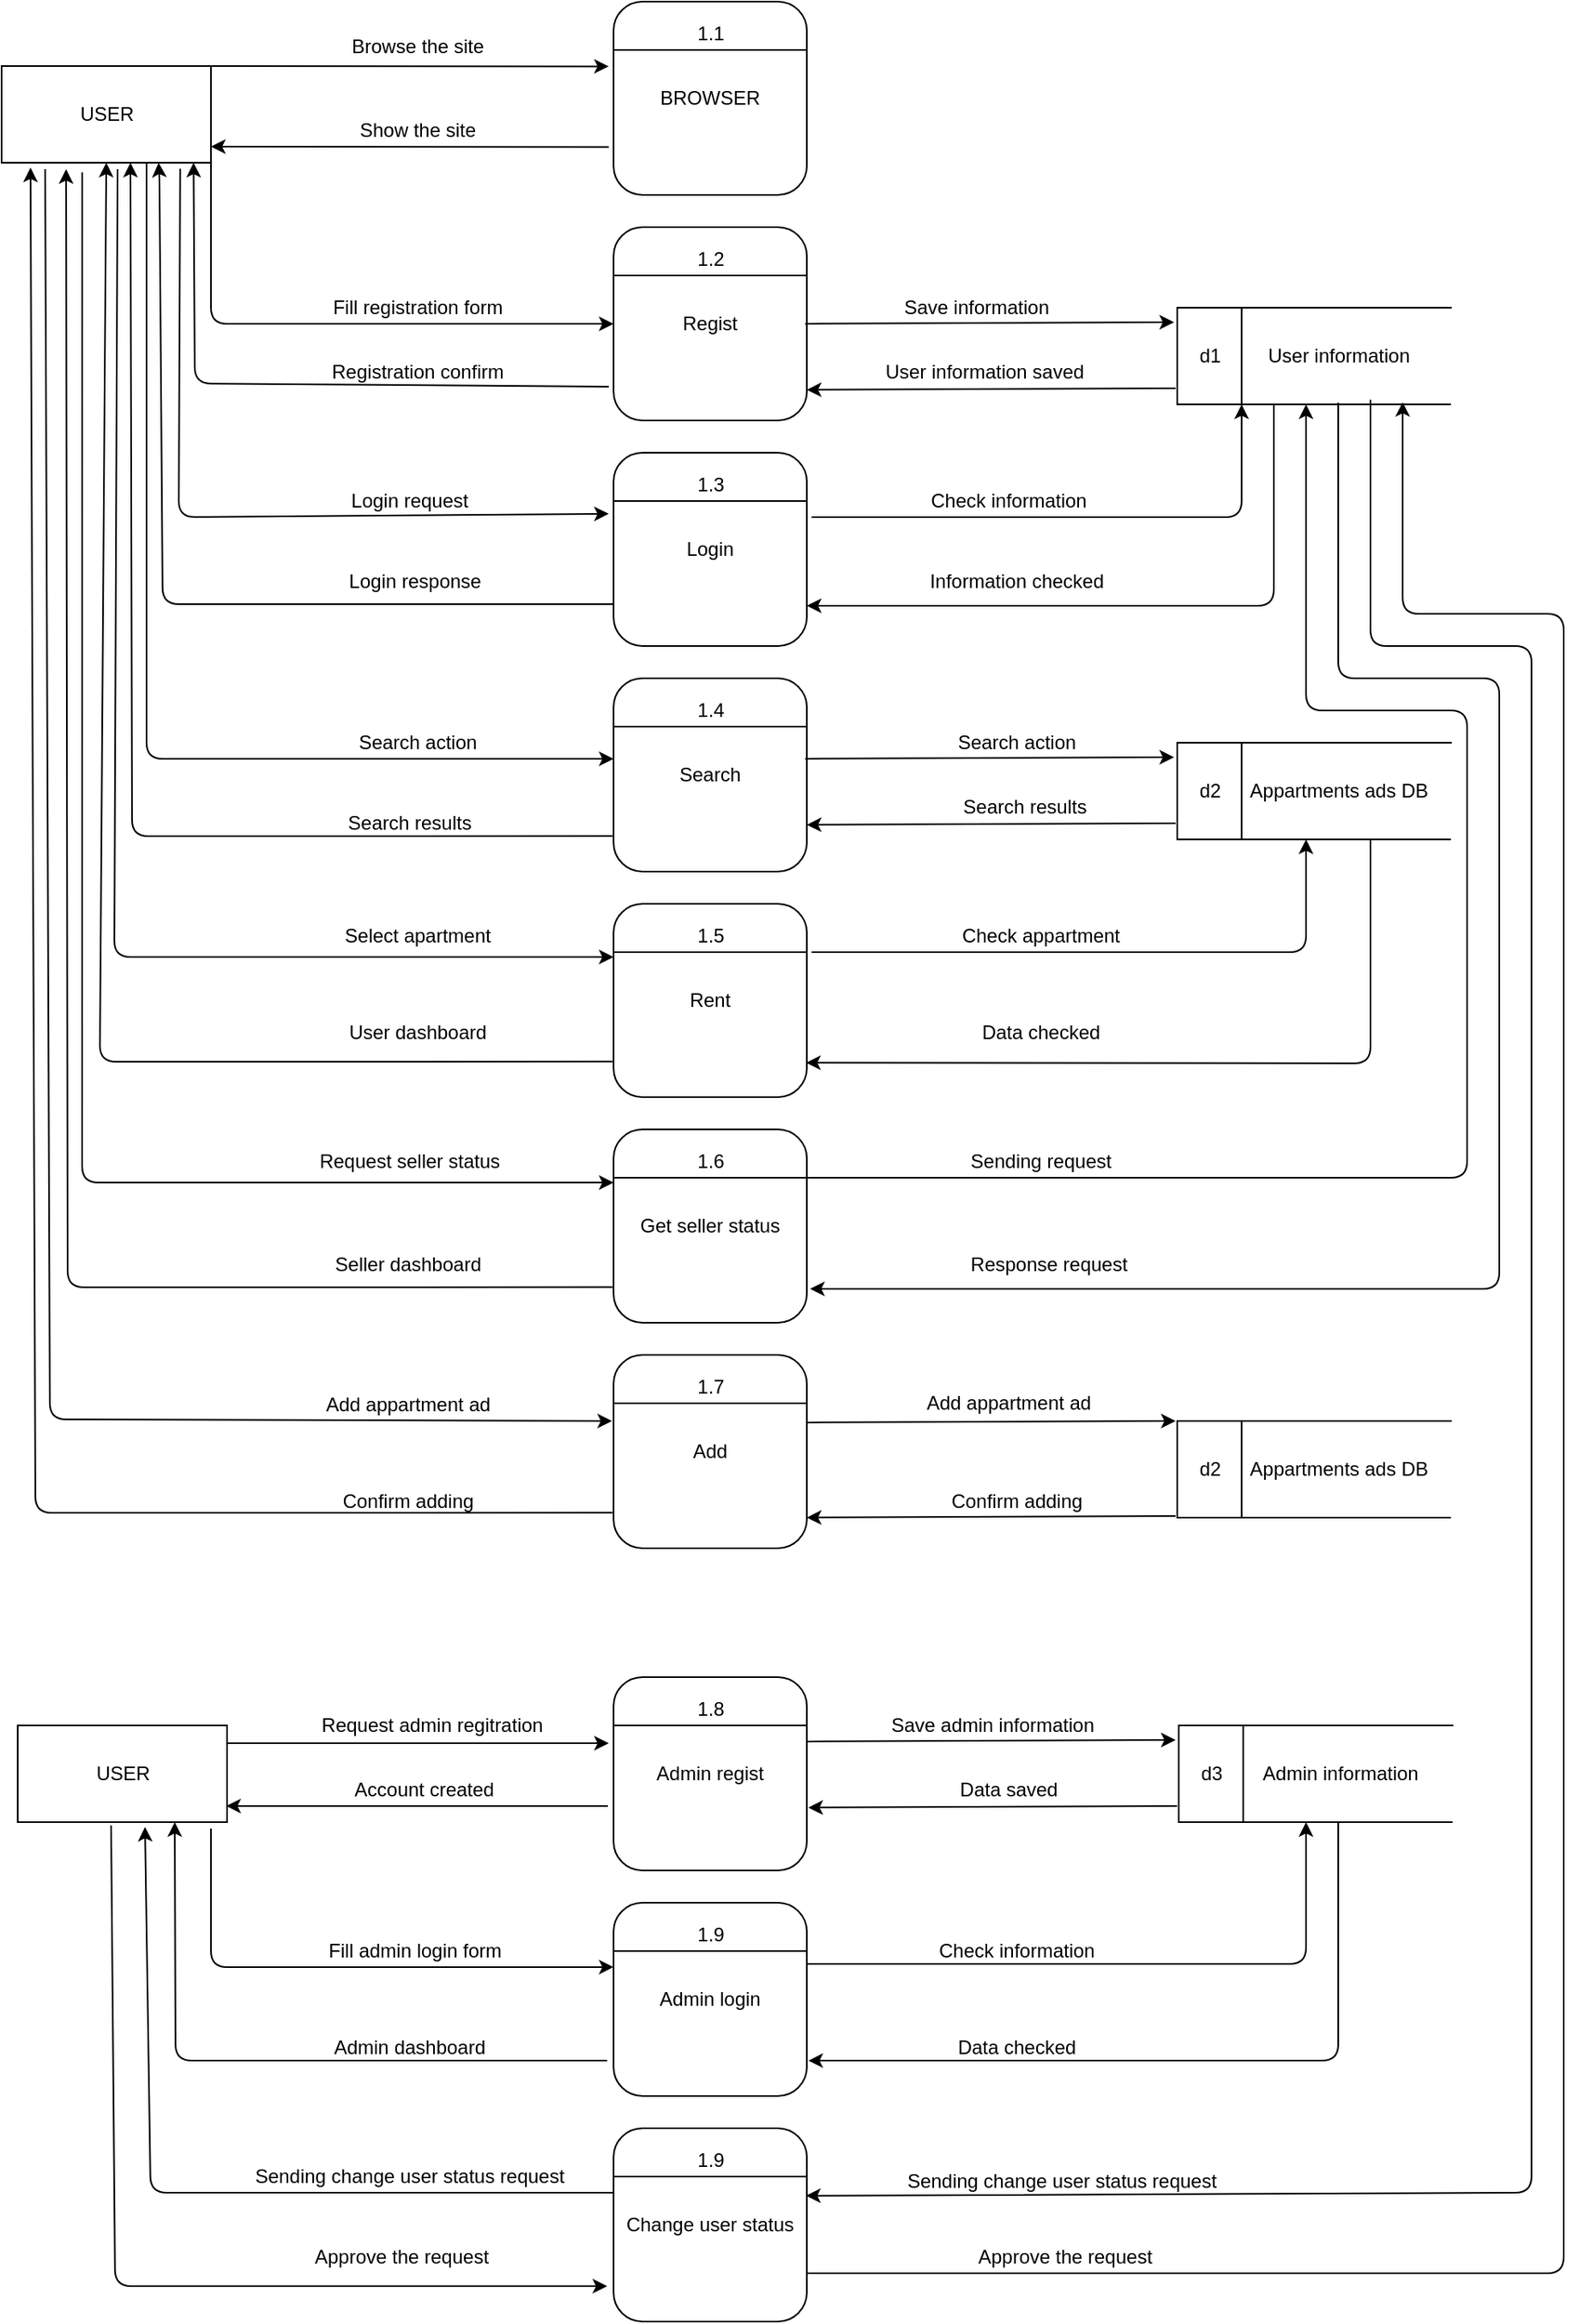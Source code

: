 <mxfile version="12.7.9" type="device"><diagram id="S-aYtdtnvMxTTijU-eIM" name="Page-1"><mxGraphModel dx="3916" dy="2808" grid="0" gridSize="10" guides="1" tooltips="1" connect="1" arrows="1" fold="1" page="0" pageScale="1" pageWidth="200000" pageHeight="200000" math="0" shadow="0"><root><mxCell id="0"/><mxCell id="1" parent="0"/><mxCell id="3EhLwkrt8FF1gbQDswBc-3" value="BROWSER" style="rounded=1;whiteSpace=wrap;html=1;" vertex="1" parent="1"><mxGeometry x="1014" y="-216" width="120" height="120" as="geometry"/></mxCell><mxCell id="3EhLwkrt8FF1gbQDswBc-4" value="" style="endArrow=none;html=1;exitX=0;exitY=0.25;exitDx=0;exitDy=0;entryX=1;entryY=0.25;entryDx=0;entryDy=0;" edge="1" parent="1" source="3EhLwkrt8FF1gbQDswBc-3" target="3EhLwkrt8FF1gbQDswBc-3"><mxGeometry width="50" height="50" relative="1" as="geometry"><mxPoint x="1114" y="94" as="sourcePoint"/><mxPoint x="1164" y="44" as="targetPoint"/></mxGeometry></mxCell><mxCell id="3EhLwkrt8FF1gbQDswBc-5" value="" style="rounded=0;whiteSpace=wrap;html=1;" vertex="1" parent="1"><mxGeometry x="634" y="-176" width="130" height="60" as="geometry"/></mxCell><mxCell id="3EhLwkrt8FF1gbQDswBc-6" value="USER" style="text;html=1;resizable=0;autosize=1;align=center;verticalAlign=middle;points=[];fillColor=none;strokeColor=none;rounded=0;" vertex="1" parent="1"><mxGeometry x="674" y="-156" width="50" height="20" as="geometry"/></mxCell><mxCell id="3EhLwkrt8FF1gbQDswBc-7" value="1.1" style="text;html=1;resizable=0;autosize=1;align=center;verticalAlign=middle;points=[];fillColor=none;strokeColor=none;rounded=0;" vertex="1" parent="1"><mxGeometry x="1059" y="-206" width="30" height="20" as="geometry"/></mxCell><mxCell id="3EhLwkrt8FF1gbQDswBc-8" value="" style="endArrow=classic;html=1;exitX=1;exitY=0;exitDx=0;exitDy=0;entryX=-0.025;entryY=0.335;entryDx=0;entryDy=0;entryPerimeter=0;" edge="1" parent="1" source="3EhLwkrt8FF1gbQDswBc-5" target="3EhLwkrt8FF1gbQDswBc-3"><mxGeometry width="50" height="50" relative="1" as="geometry"><mxPoint x="834" y="4" as="sourcePoint"/><mxPoint x="884" y="-46" as="targetPoint"/></mxGeometry></mxCell><mxCell id="3EhLwkrt8FF1gbQDswBc-9" value="" style="endArrow=classic;html=1;exitX=1;exitY=0;exitDx=0;exitDy=0;entryX=-0.025;entryY=0.335;entryDx=0;entryDy=0;entryPerimeter=0;" edge="1" parent="1"><mxGeometry width="50" height="50" relative="1" as="geometry"><mxPoint x="1011" y="-125.8" as="sourcePoint"/><mxPoint x="764" y="-126" as="targetPoint"/></mxGeometry></mxCell><mxCell id="3EhLwkrt8FF1gbQDswBc-10" value="Browse the site" style="text;html=1;align=center;verticalAlign=middle;resizable=0;points=[];autosize=1;" vertex="1" parent="1"><mxGeometry x="842" y="-198" width="100" height="20" as="geometry"/></mxCell><mxCell id="3EhLwkrt8FF1gbQDswBc-11" value="Show the site" style="text;html=1;align=center;verticalAlign=middle;resizable=0;points=[];autosize=1;" vertex="1" parent="1"><mxGeometry x="847" y="-146" width="90" height="20" as="geometry"/></mxCell><mxCell id="3EhLwkrt8FF1gbQDswBc-12" value="Regist" style="rounded=1;whiteSpace=wrap;html=1;" vertex="1" parent="1"><mxGeometry x="1014" y="-76" width="120" height="120" as="geometry"/></mxCell><mxCell id="3EhLwkrt8FF1gbQDswBc-13" value="" style="endArrow=none;html=1;exitX=0;exitY=0.25;exitDx=0;exitDy=0;entryX=1;entryY=0.25;entryDx=0;entryDy=0;" edge="1" source="3EhLwkrt8FF1gbQDswBc-12" target="3EhLwkrt8FF1gbQDswBc-12" parent="1"><mxGeometry width="50" height="50" relative="1" as="geometry"><mxPoint x="1114" y="234" as="sourcePoint"/><mxPoint x="1164" y="184" as="targetPoint"/></mxGeometry></mxCell><mxCell id="3EhLwkrt8FF1gbQDswBc-14" value="1.2" style="text;html=1;resizable=0;autosize=1;align=center;verticalAlign=middle;points=[];fillColor=none;strokeColor=none;rounded=0;" vertex="1" parent="1"><mxGeometry x="1059" y="-66" width="30" height="20" as="geometry"/></mxCell><mxCell id="3EhLwkrt8FF1gbQDswBc-16" value="" style="endArrow=classic;html=1;entryX=0;entryY=0.5;entryDx=0;entryDy=0;exitX=1;exitY=1;exitDx=0;exitDy=0;" edge="1" parent="1" source="3EhLwkrt8FF1gbQDswBc-5" target="3EhLwkrt8FF1gbQDswBc-12"><mxGeometry width="50" height="50" relative="1" as="geometry"><mxPoint x="754" y="-16" as="sourcePoint"/><mxPoint x="884" y="-46" as="targetPoint"/><Array as="points"><mxPoint x="764" y="-16"/></Array></mxGeometry></mxCell><mxCell id="3EhLwkrt8FF1gbQDswBc-17" value="" style="endArrow=classic;html=1;entryX=0.917;entryY=1;entryDx=0;entryDy=0;exitX=-0.025;exitY=0.825;exitDx=0;exitDy=0;entryPerimeter=0;exitPerimeter=0;" edge="1" parent="1" source="3EhLwkrt8FF1gbQDswBc-12" target="3EhLwkrt8FF1gbQDswBc-5"><mxGeometry width="50" height="50" relative="1" as="geometry"><mxPoint x="1004" y="21" as="sourcePoint"/><mxPoint x="754" y="-79" as="targetPoint"/><Array as="points"><mxPoint x="754" y="21"/></Array></mxGeometry></mxCell><mxCell id="3EhLwkrt8FF1gbQDswBc-18" value="Login" style="rounded=1;whiteSpace=wrap;html=1;" vertex="1" parent="1"><mxGeometry x="1014" y="64" width="120" height="120" as="geometry"/></mxCell><mxCell id="3EhLwkrt8FF1gbQDswBc-19" value="" style="endArrow=none;html=1;exitX=0;exitY=0.25;exitDx=0;exitDy=0;entryX=1;entryY=0.25;entryDx=0;entryDy=0;" edge="1" source="3EhLwkrt8FF1gbQDswBc-18" target="3EhLwkrt8FF1gbQDswBc-18" parent="1"><mxGeometry width="50" height="50" relative="1" as="geometry"><mxPoint x="1114" y="374" as="sourcePoint"/><mxPoint x="1164" y="324" as="targetPoint"/></mxGeometry></mxCell><mxCell id="3EhLwkrt8FF1gbQDswBc-20" value="1.3" style="text;html=1;resizable=0;autosize=1;align=center;verticalAlign=middle;points=[];fillColor=none;strokeColor=none;rounded=0;" vertex="1" parent="1"><mxGeometry x="1059" y="74" width="30" height="20" as="geometry"/></mxCell><mxCell id="3EhLwkrt8FF1gbQDswBc-21" value="Search" style="rounded=1;whiteSpace=wrap;html=1;" vertex="1" parent="1"><mxGeometry x="1014" y="204" width="120" height="120" as="geometry"/></mxCell><mxCell id="3EhLwkrt8FF1gbQDswBc-22" value="" style="endArrow=none;html=1;exitX=0;exitY=0.25;exitDx=0;exitDy=0;entryX=1;entryY=0.25;entryDx=0;entryDy=0;" edge="1" source="3EhLwkrt8FF1gbQDswBc-21" target="3EhLwkrt8FF1gbQDswBc-21" parent="1"><mxGeometry width="50" height="50" relative="1" as="geometry"><mxPoint x="1114" y="514" as="sourcePoint"/><mxPoint x="1164" y="464" as="targetPoint"/></mxGeometry></mxCell><mxCell id="3EhLwkrt8FF1gbQDswBc-23" value="1.4" style="text;html=1;resizable=0;autosize=1;align=center;verticalAlign=middle;points=[];fillColor=none;strokeColor=none;rounded=0;" vertex="1" parent="1"><mxGeometry x="1059" y="214" width="30" height="20" as="geometry"/></mxCell><mxCell id="3EhLwkrt8FF1gbQDswBc-47" value="" style="endArrow=classic;html=1;entryX=-0.025;entryY=0.316;entryDx=0;entryDy=0;exitX=0.853;exitY=1.063;exitDx=0;exitDy=0;entryPerimeter=0;exitPerimeter=0;" edge="1" parent="1" source="3EhLwkrt8FF1gbQDswBc-5" target="3EhLwkrt8FF1gbQDswBc-18"><mxGeometry width="50" height="50" relative="1" as="geometry"><mxPoint x="744" y="4" as="sourcePoint"/><mxPoint x="994" y="104" as="targetPoint"/><Array as="points"><mxPoint x="744" y="104"/></Array></mxGeometry></mxCell><mxCell id="3EhLwkrt8FF1gbQDswBc-48" value="" style="endArrow=classic;html=1;exitX=0;exitY=0.783;exitDx=0;exitDy=0;entryX=0.75;entryY=1;entryDx=0;entryDy=0;exitPerimeter=0;" edge="1" parent="1" source="3EhLwkrt8FF1gbQDswBc-18" target="3EhLwkrt8FF1gbQDswBc-5"><mxGeometry width="50" height="50" relative="1" as="geometry"><mxPoint x="1004" y="158" as="sourcePoint"/><mxPoint x="731.36" y="-56" as="targetPoint"/><Array as="points"><mxPoint x="734" y="158"/><mxPoint x="732" y="-106"/></Array></mxGeometry></mxCell><mxCell id="3EhLwkrt8FF1gbQDswBc-49" value="" style="endArrow=classic;html=1;entryX=0;entryY=0.417;entryDx=0;entryDy=0;entryPerimeter=0;" edge="1" parent="1" target="3EhLwkrt8FF1gbQDswBc-21"><mxGeometry width="50" height="50" relative="1" as="geometry"><mxPoint x="724" y="-116" as="sourcePoint"/><mxPoint x="1004" y="254" as="targetPoint"/><Array as="points"><mxPoint x="724" y="254"/></Array></mxGeometry></mxCell><mxCell id="3EhLwkrt8FF1gbQDswBc-50" value="" style="endArrow=classic;html=1;exitX=-0.005;exitY=0.816;exitDx=0;exitDy=0;exitPerimeter=0;entryX=-0.005;entryY=0.816;entryDx=0;entryDy=0;entryPerimeter=0;" edge="1" parent="1" source="3EhLwkrt8FF1gbQDswBc-21"><mxGeometry width="50" height="50" relative="1" as="geometry"><mxPoint x="1005.16" y="236.56" as="sourcePoint"/><mxPoint x="714" y="-116" as="targetPoint"/><Array as="points"><mxPoint x="715" y="302"/></Array></mxGeometry></mxCell><mxCell id="3EhLwkrt8FF1gbQDswBc-59" value="Rent" style="rounded=1;whiteSpace=wrap;html=1;" vertex="1" parent="1"><mxGeometry x="1014" y="344" width="120" height="120" as="geometry"/></mxCell><mxCell id="3EhLwkrt8FF1gbQDswBc-60" value="" style="endArrow=none;html=1;exitX=0;exitY=0.25;exitDx=0;exitDy=0;entryX=1;entryY=0.25;entryDx=0;entryDy=0;" edge="1" source="3EhLwkrt8FF1gbQDswBc-59" target="3EhLwkrt8FF1gbQDswBc-59" parent="1"><mxGeometry width="50" height="50" relative="1" as="geometry"><mxPoint x="1094" y="654" as="sourcePoint"/><mxPoint x="1144" y="604" as="targetPoint"/></mxGeometry></mxCell><mxCell id="3EhLwkrt8FF1gbQDswBc-61" value="1.5" style="text;html=1;resizable=0;autosize=1;align=center;verticalAlign=middle;points=[];fillColor=none;strokeColor=none;rounded=0;" vertex="1" parent="1"><mxGeometry x="1059" y="354" width="30" height="20" as="geometry"/></mxCell><mxCell id="3EhLwkrt8FF1gbQDswBc-62" value="" style="endArrow=classic;html=1;exitX=-0.005;exitY=0.816;exitDx=0;exitDy=0;exitPerimeter=0;entryX=0.5;entryY=1;entryDx=0;entryDy=0;" edge="1" source="3EhLwkrt8FF1gbQDswBc-59" parent="1" target="3EhLwkrt8FF1gbQDswBc-5"><mxGeometry width="50" height="50" relative="1" as="geometry"><mxPoint x="985.16" y="376.56" as="sourcePoint"/><mxPoint x="694" y="24" as="targetPoint"/><Array as="points"><mxPoint x="695" y="442"/></Array></mxGeometry></mxCell><mxCell id="3EhLwkrt8FF1gbQDswBc-63" value="" style="endArrow=classic;html=1;exitX=0.554;exitY=1.067;exitDx=0;exitDy=0;exitPerimeter=0;" edge="1" parent="1" source="3EhLwkrt8FF1gbQDswBc-5"><mxGeometry width="50" height="50" relative="1" as="geometry"><mxPoint x="704" y="24" as="sourcePoint"/><mxPoint x="1014" y="377" as="targetPoint"/><Array as="points"><mxPoint x="704" y="377"/></Array></mxGeometry></mxCell><mxCell id="3EhLwkrt8FF1gbQDswBc-64" value="Get seller status" style="rounded=1;whiteSpace=wrap;html=1;" vertex="1" parent="1"><mxGeometry x="1014" y="484" width="120" height="120" as="geometry"/></mxCell><mxCell id="3EhLwkrt8FF1gbQDswBc-65" value="" style="endArrow=none;html=1;exitX=0;exitY=0.25;exitDx=0;exitDy=0;entryX=1;entryY=0.25;entryDx=0;entryDy=0;" edge="1" source="3EhLwkrt8FF1gbQDswBc-64" target="3EhLwkrt8FF1gbQDswBc-64" parent="1"><mxGeometry width="50" height="50" relative="1" as="geometry"><mxPoint x="1074" y="794" as="sourcePoint"/><mxPoint x="1124" y="744" as="targetPoint"/></mxGeometry></mxCell><mxCell id="3EhLwkrt8FF1gbQDswBc-66" value="1.6" style="text;html=1;resizable=0;autosize=1;align=center;verticalAlign=middle;points=[];fillColor=none;strokeColor=none;rounded=0;" vertex="1" parent="1"><mxGeometry x="1059" y="494" width="30" height="20" as="geometry"/></mxCell><mxCell id="3EhLwkrt8FF1gbQDswBc-67" value="" style="endArrow=classic;html=1;exitX=-0.005;exitY=0.816;exitDx=0;exitDy=0;exitPerimeter=0;entryX=0.308;entryY=1.067;entryDx=0;entryDy=0;entryPerimeter=0;" edge="1" source="3EhLwkrt8FF1gbQDswBc-64" parent="1" target="3EhLwkrt8FF1gbQDswBc-5"><mxGeometry width="50" height="50" relative="1" as="geometry"><mxPoint x="965.16" y="516.56" as="sourcePoint"/><mxPoint x="674" y="164" as="targetPoint"/><Array as="points"><mxPoint x="675" y="582"/></Array></mxGeometry></mxCell><mxCell id="3EhLwkrt8FF1gbQDswBc-68" value="" style="endArrow=classic;html=1;exitX=0.385;exitY=1.1;exitDx=0;exitDy=0;exitPerimeter=0;" edge="1" parent="1" source="3EhLwkrt8FF1gbQDswBc-5"><mxGeometry width="50" height="50" relative="1" as="geometry"><mxPoint x="684" y="164" as="sourcePoint"/><mxPoint x="1014" y="517" as="targetPoint"/><Array as="points"><mxPoint x="684" y="517"/></Array></mxGeometry></mxCell><mxCell id="3EhLwkrt8FF1gbQDswBc-69" value="Add" style="rounded=1;whiteSpace=wrap;html=1;" vertex="1" parent="1"><mxGeometry x="1014" y="624" width="120" height="120" as="geometry"/></mxCell><mxCell id="3EhLwkrt8FF1gbQDswBc-70" value="" style="endArrow=none;html=1;exitX=0;exitY=0.25;exitDx=0;exitDy=0;entryX=1;entryY=0.25;entryDx=0;entryDy=0;" edge="1" source="3EhLwkrt8FF1gbQDswBc-69" target="3EhLwkrt8FF1gbQDswBc-69" parent="1"><mxGeometry width="50" height="50" relative="1" as="geometry"><mxPoint x="1054" y="934" as="sourcePoint"/><mxPoint x="1104" y="884" as="targetPoint"/></mxGeometry></mxCell><mxCell id="3EhLwkrt8FF1gbQDswBc-71" value="1.7" style="text;html=1;resizable=0;autosize=1;align=center;verticalAlign=middle;points=[];fillColor=none;strokeColor=none;rounded=0;" vertex="1" parent="1"><mxGeometry x="1059" y="634" width="30" height="20" as="geometry"/></mxCell><mxCell id="3EhLwkrt8FF1gbQDswBc-72" value="" style="endArrow=classic;html=1;exitX=-0.005;exitY=0.816;exitDx=0;exitDy=0;exitPerimeter=0;entryX=0.138;entryY=1.05;entryDx=0;entryDy=0;entryPerimeter=0;" edge="1" source="3EhLwkrt8FF1gbQDswBc-69" parent="1" target="3EhLwkrt8FF1gbQDswBc-5"><mxGeometry width="50" height="50" relative="1" as="geometry"><mxPoint x="945.16" y="656.56" as="sourcePoint"/><mxPoint x="654" y="304" as="targetPoint"/><Array as="points"><mxPoint x="655" y="722"/></Array></mxGeometry></mxCell><mxCell id="3EhLwkrt8FF1gbQDswBc-73" value="" style="endArrow=classic;html=1;exitX=0.208;exitY=1.067;exitDx=0;exitDy=0;exitPerimeter=0;entryX=-0.008;entryY=0.342;entryDx=0;entryDy=0;entryPerimeter=0;" edge="1" parent="1" source="3EhLwkrt8FF1gbQDswBc-5" target="3EhLwkrt8FF1gbQDswBc-69"><mxGeometry width="50" height="50" relative="1" as="geometry"><mxPoint x="664" y="304" as="sourcePoint"/><mxPoint x="1014" y="657" as="targetPoint"/><Array as="points"><mxPoint x="664" y="664"/></Array></mxGeometry></mxCell><mxCell id="3EhLwkrt8FF1gbQDswBc-74" value="Admin regist" style="rounded=1;whiteSpace=wrap;html=1;" vertex="1" parent="1"><mxGeometry x="1014" y="824" width="120" height="120" as="geometry"/></mxCell><mxCell id="3EhLwkrt8FF1gbQDswBc-75" value="" style="endArrow=none;html=1;exitX=0;exitY=0.25;exitDx=0;exitDy=0;entryX=1;entryY=0.25;entryDx=0;entryDy=0;" edge="1" source="3EhLwkrt8FF1gbQDswBc-74" target="3EhLwkrt8FF1gbQDswBc-74" parent="1"><mxGeometry width="50" height="50" relative="1" as="geometry"><mxPoint x="1039" y="1134" as="sourcePoint"/><mxPoint x="1089" y="1084" as="targetPoint"/></mxGeometry></mxCell><mxCell id="3EhLwkrt8FF1gbQDswBc-76" value="1.8" style="text;html=1;resizable=0;autosize=1;align=center;verticalAlign=middle;points=[];fillColor=none;strokeColor=none;rounded=0;" vertex="1" parent="1"><mxGeometry x="1059" y="834" width="30" height="20" as="geometry"/></mxCell><mxCell id="3EhLwkrt8FF1gbQDswBc-79" value="Admin login" style="rounded=1;whiteSpace=wrap;html=1;" vertex="1" parent="1"><mxGeometry x="1014" y="964" width="120" height="120" as="geometry"/></mxCell><mxCell id="3EhLwkrt8FF1gbQDswBc-80" value="" style="endArrow=none;html=1;exitX=0;exitY=0.25;exitDx=0;exitDy=0;entryX=1;entryY=0.25;entryDx=0;entryDy=0;" edge="1" source="3EhLwkrt8FF1gbQDswBc-79" target="3EhLwkrt8FF1gbQDswBc-79" parent="1"><mxGeometry width="50" height="50" relative="1" as="geometry"><mxPoint x="1114" y="1274" as="sourcePoint"/><mxPoint x="1164" y="1224" as="targetPoint"/></mxGeometry></mxCell><mxCell id="3EhLwkrt8FF1gbQDswBc-81" value="1.9" style="text;html=1;resizable=0;autosize=1;align=center;verticalAlign=middle;points=[];fillColor=none;strokeColor=none;rounded=0;" vertex="1" parent="1"><mxGeometry x="1059" y="974" width="30" height="20" as="geometry"/></mxCell><mxCell id="3EhLwkrt8FF1gbQDswBc-84" value="" style="rounded=0;whiteSpace=wrap;html=1;" vertex="1" parent="1"><mxGeometry x="644" y="854" width="130" height="60" as="geometry"/></mxCell><mxCell id="3EhLwkrt8FF1gbQDswBc-85" value="USER" style="text;html=1;resizable=0;autosize=1;align=center;verticalAlign=middle;points=[];fillColor=none;strokeColor=none;rounded=0;" vertex="1" parent="1"><mxGeometry x="684" y="874" width="50" height="20" as="geometry"/></mxCell><mxCell id="3EhLwkrt8FF1gbQDswBc-86" value="" style="endArrow=classic;html=1;entryX=-0.025;entryY=0.342;entryDx=0;entryDy=0;entryPerimeter=0;" edge="1" parent="1" target="3EhLwkrt8FF1gbQDswBc-74"><mxGeometry width="50" height="50" relative="1" as="geometry"><mxPoint x="774" y="865" as="sourcePoint"/><mxPoint x="884" y="844" as="targetPoint"/></mxGeometry></mxCell><mxCell id="3EhLwkrt8FF1gbQDswBc-87" value="" style="endArrow=classic;html=1;entryX=-0.025;entryY=0.342;entryDx=0;entryDy=0;entryPerimeter=0;" edge="1" parent="1"><mxGeometry width="50" height="50" relative="1" as="geometry"><mxPoint x="1010.5" y="904.04" as="sourcePoint"/><mxPoint x="773.5" y="904" as="targetPoint"/></mxGeometry></mxCell><mxCell id="3EhLwkrt8FF1gbQDswBc-88" value="" style="endArrow=classic;html=1;exitX=0.923;exitY=1.067;exitDx=0;exitDy=0;exitPerimeter=0;entryX=0;entryY=0.333;entryDx=0;entryDy=0;entryPerimeter=0;" edge="1" parent="1" source="3EhLwkrt8FF1gbQDswBc-84" target="3EhLwkrt8FF1gbQDswBc-79"><mxGeometry width="50" height="50" relative="1" as="geometry"><mxPoint x="834" y="894" as="sourcePoint"/><mxPoint x="884" y="844" as="targetPoint"/><Array as="points"><mxPoint x="764" y="1004"/></Array></mxGeometry></mxCell><mxCell id="3EhLwkrt8FF1gbQDswBc-89" value="" style="endArrow=classic;html=1;exitX=-0.033;exitY=0.817;exitDx=0;exitDy=0;exitPerimeter=0;entryX=0.75;entryY=1;entryDx=0;entryDy=0;" edge="1" parent="1" source="3EhLwkrt8FF1gbQDswBc-79" target="3EhLwkrt8FF1gbQDswBc-84"><mxGeometry width="50" height="50" relative="1" as="geometry"><mxPoint x="834" y="894" as="sourcePoint"/><mxPoint x="884" y="844" as="targetPoint"/><Array as="points"><mxPoint x="742" y="1062"/></Array></mxGeometry></mxCell><mxCell id="3EhLwkrt8FF1gbQDswBc-90" value="Change user status" style="rounded=1;whiteSpace=wrap;html=1;" vertex="1" parent="1"><mxGeometry x="1014" y="1104" width="120" height="120" as="geometry"/></mxCell><mxCell id="3EhLwkrt8FF1gbQDswBc-91" value="" style="endArrow=none;html=1;exitX=0;exitY=0.25;exitDx=0;exitDy=0;entryX=1;entryY=0.25;entryDx=0;entryDy=0;" edge="1" source="3EhLwkrt8FF1gbQDswBc-90" target="3EhLwkrt8FF1gbQDswBc-90" parent="1"><mxGeometry width="50" height="50" relative="1" as="geometry"><mxPoint x="1114" y="1414" as="sourcePoint"/><mxPoint x="1164" y="1364" as="targetPoint"/></mxGeometry></mxCell><mxCell id="3EhLwkrt8FF1gbQDswBc-92" value="1.9" style="text;html=1;resizable=0;autosize=1;align=center;verticalAlign=middle;points=[];fillColor=none;strokeColor=none;rounded=0;" vertex="1" parent="1"><mxGeometry x="1059" y="1114" width="30" height="20" as="geometry"/></mxCell><mxCell id="3EhLwkrt8FF1gbQDswBc-93" value="" style="endArrow=classic;html=1;exitX=0;exitY=0.333;exitDx=0;exitDy=0;exitPerimeter=0;entryX=0.608;entryY=1.05;entryDx=0;entryDy=0;entryPerimeter=0;" edge="1" target="3EhLwkrt8FF1gbQDswBc-84" parent="1" source="3EhLwkrt8FF1gbQDswBc-90"><mxGeometry width="50" height="50" relative="1" as="geometry"><mxPoint x="846.5" y="984" as="sourcePoint"/><mxPoint x="726.49" y="1058.02" as="targetPoint"/><Array as="points"><mxPoint x="726.5" y="1144"/></Array></mxGeometry></mxCell><mxCell id="3EhLwkrt8FF1gbQDswBc-94" value="" style="endArrow=classic;html=1;exitX=0.446;exitY=1.033;exitDx=0;exitDy=0;exitPerimeter=0;entryX=-0.033;entryY=0.817;entryDx=0;entryDy=0;entryPerimeter=0;" edge="1" source="3EhLwkrt8FF1gbQDswBc-84" parent="1" target="3EhLwkrt8FF1gbQDswBc-90"><mxGeometry width="50" height="50" relative="1" as="geometry"><mxPoint x="704" y="1054" as="sourcePoint"/><mxPoint x="796.5" y="1034" as="targetPoint"/><Array as="points"><mxPoint x="704.5" y="1202"/></Array></mxGeometry></mxCell><mxCell id="3EhLwkrt8FF1gbQDswBc-95" value="" style="shape=partialRectangle;whiteSpace=wrap;html=1;bottom=0;right=0;fillColor=none;" vertex="1" parent="1"><mxGeometry x="1364" y="-26" width="170" height="60" as="geometry"/></mxCell><mxCell id="3EhLwkrt8FF1gbQDswBc-96" value="" style="endArrow=none;html=1;exitX=0;exitY=1;exitDx=0;exitDy=0;entryX=1;entryY=1;entryDx=0;entryDy=0;" edge="1" parent="1" source="3EhLwkrt8FF1gbQDswBc-95" target="3EhLwkrt8FF1gbQDswBc-95"><mxGeometry width="50" height="50" relative="1" as="geometry"><mxPoint x="1124" y="133.5" as="sourcePoint"/><mxPoint x="1174" y="83.5" as="targetPoint"/></mxGeometry></mxCell><mxCell id="3EhLwkrt8FF1gbQDswBc-97" value="" style="endArrow=none;html=1;" edge="1" parent="1"><mxGeometry width="50" height="50" relative="1" as="geometry"><mxPoint x="1404" y="34" as="sourcePoint"/><mxPoint x="1404" y="-26" as="targetPoint"/></mxGeometry></mxCell><mxCell id="3EhLwkrt8FF1gbQDswBc-98" value="d1" style="text;html=1;resizable=0;autosize=1;align=center;verticalAlign=middle;points=[];fillColor=none;strokeColor=none;rounded=0;" vertex="1" parent="1"><mxGeometry x="1369" y="-6" width="30" height="20" as="geometry"/></mxCell><mxCell id="3EhLwkrt8FF1gbQDswBc-99" value="User information" style="text;html=1;resizable=0;autosize=1;align=center;verticalAlign=middle;points=[];fillColor=none;strokeColor=none;rounded=0;" vertex="1" parent="1"><mxGeometry x="1414" y="-6" width="100" height="20" as="geometry"/></mxCell><mxCell id="3EhLwkrt8FF1gbQDswBc-100" value="" style="endArrow=classic;html=1;exitX=0.992;exitY=0.408;exitDx=0;exitDy=0;exitPerimeter=0;entryX=-0.013;entryY=0.3;entryDx=0;entryDy=0;entryPerimeter=0;" edge="1" parent="1"><mxGeometry width="50" height="50" relative="1" as="geometry"><mxPoint x="1133.04" y="-16.04" as="sourcePoint"/><mxPoint x="1362.05" y="-17" as="targetPoint"/></mxGeometry></mxCell><mxCell id="3EhLwkrt8FF1gbQDswBc-101" value="" style="endArrow=classic;html=1;exitX=0.992;exitY=0.408;exitDx=0;exitDy=0;exitPerimeter=0;entryX=-0.013;entryY=0.3;entryDx=0;entryDy=0;entryPerimeter=0;" edge="1" parent="1"><mxGeometry width="50" height="50" relative="1" as="geometry"><mxPoint x="1363.01" y="24.0" as="sourcePoint"/><mxPoint x="1134" y="24.96" as="targetPoint"/></mxGeometry></mxCell><mxCell id="3EhLwkrt8FF1gbQDswBc-102" value="" style="endArrow=classic;html=1;" edge="1" parent="1"><mxGeometry width="50" height="50" relative="1" as="geometry"><mxPoint x="1137" y="104" as="sourcePoint"/><mxPoint x="1404" y="34" as="targetPoint"/><Array as="points"><mxPoint x="1404" y="104"/></Array></mxGeometry></mxCell><mxCell id="3EhLwkrt8FF1gbQDswBc-103" value="" style="endArrow=classic;html=1;" edge="1" parent="1"><mxGeometry width="50" height="50" relative="1" as="geometry"><mxPoint x="1424" y="34" as="sourcePoint"/><mxPoint x="1134" y="159" as="targetPoint"/><Array as="points"><mxPoint x="1424" y="159"/></Array></mxGeometry></mxCell><mxCell id="3EhLwkrt8FF1gbQDswBc-104" value="" style="shape=partialRectangle;whiteSpace=wrap;html=1;bottom=0;right=0;fillColor=none;" vertex="1" parent="1"><mxGeometry x="1364" y="244" width="170" height="60" as="geometry"/></mxCell><mxCell id="3EhLwkrt8FF1gbQDswBc-105" value="" style="endArrow=none;html=1;exitX=0;exitY=1;exitDx=0;exitDy=0;entryX=1;entryY=1;entryDx=0;entryDy=0;" edge="1" source="3EhLwkrt8FF1gbQDswBc-104" target="3EhLwkrt8FF1gbQDswBc-104" parent="1"><mxGeometry width="50" height="50" relative="1" as="geometry"><mxPoint x="1124" y="403.5" as="sourcePoint"/><mxPoint x="1174" y="353.5" as="targetPoint"/></mxGeometry></mxCell><mxCell id="3EhLwkrt8FF1gbQDswBc-106" value="" style="endArrow=none;html=1;" edge="1" parent="1"><mxGeometry width="50" height="50" relative="1" as="geometry"><mxPoint x="1404" y="304" as="sourcePoint"/><mxPoint x="1404" y="244" as="targetPoint"/></mxGeometry></mxCell><mxCell id="3EhLwkrt8FF1gbQDswBc-107" value="d2" style="text;html=1;resizable=0;autosize=1;align=center;verticalAlign=middle;points=[];fillColor=none;strokeColor=none;rounded=0;" vertex="1" parent="1"><mxGeometry x="1369" y="264" width="30" height="20" as="geometry"/></mxCell><mxCell id="3EhLwkrt8FF1gbQDswBc-108" value="Appartments ads DB" style="text;html=1;resizable=0;autosize=1;align=center;verticalAlign=middle;points=[];fillColor=none;strokeColor=none;rounded=0;" vertex="1" parent="1"><mxGeometry x="1399" y="264" width="130" height="20" as="geometry"/></mxCell><mxCell id="3EhLwkrt8FF1gbQDswBc-109" value="" style="endArrow=classic;html=1;" edge="1" parent="1"><mxGeometry width="50" height="50" relative="1" as="geometry"><mxPoint x="1137" y="374" as="sourcePoint"/><mxPoint x="1444" y="304" as="targetPoint"/><Array as="points"><mxPoint x="1444" y="374"/></Array></mxGeometry></mxCell><mxCell id="3EhLwkrt8FF1gbQDswBc-110" value="" style="endArrow=classic;html=1;exitX=0.992;exitY=0.408;exitDx=0;exitDy=0;exitPerimeter=0;entryX=-0.013;entryY=0.3;entryDx=0;entryDy=0;entryPerimeter=0;" edge="1" parent="1"><mxGeometry width="50" height="50" relative="1" as="geometry"><mxPoint x="1133.04" y="253.96" as="sourcePoint"/><mxPoint x="1362.05" y="253" as="targetPoint"/></mxGeometry></mxCell><mxCell id="3EhLwkrt8FF1gbQDswBc-111" value="" style="endArrow=classic;html=1;exitX=0.992;exitY=0.408;exitDx=0;exitDy=0;exitPerimeter=0;entryX=-0.013;entryY=0.3;entryDx=0;entryDy=0;entryPerimeter=0;" edge="1" parent="1"><mxGeometry width="50" height="50" relative="1" as="geometry"><mxPoint x="1363.01" y="294" as="sourcePoint"/><mxPoint x="1134" y="294.96" as="targetPoint"/></mxGeometry></mxCell><mxCell id="3EhLwkrt8FF1gbQDswBc-112" value="" style="endArrow=classic;html=1;entryX=0.996;entryY=0.822;entryDx=0;entryDy=0;entryPerimeter=0;" edge="1" parent="1" target="3EhLwkrt8FF1gbQDswBc-59"><mxGeometry width="50" height="50" relative="1" as="geometry"><mxPoint x="1484" y="304" as="sourcePoint"/><mxPoint x="1134" y="429" as="targetPoint"/><Array as="points"><mxPoint x="1484" y="443"/></Array></mxGeometry></mxCell><mxCell id="3EhLwkrt8FF1gbQDswBc-113" value="" style="endArrow=classic;html=1;" edge="1" parent="1"><mxGeometry width="50" height="50" relative="1" as="geometry"><mxPoint x="1134" y="514" as="sourcePoint"/><mxPoint x="1444" y="34" as="targetPoint"/><Array as="points"><mxPoint x="1544" y="514"/><mxPoint x="1544" y="264"/><mxPoint x="1544" y="224"/><mxPoint x="1444" y="224"/></Array></mxGeometry></mxCell><mxCell id="3EhLwkrt8FF1gbQDswBc-115" value="" style="endArrow=classic;html=1;entryX=1.017;entryY=0.825;entryDx=0;entryDy=0;entryPerimeter=0;" edge="1" parent="1" target="3EhLwkrt8FF1gbQDswBc-64"><mxGeometry width="50" height="50" relative="1" as="geometry"><mxPoint x="1464" y="33" as="sourcePoint"/><mxPoint x="1244" y="284" as="targetPoint"/><Array as="points"><mxPoint x="1464" y="204"/><mxPoint x="1564" y="204"/><mxPoint x="1564" y="583"/></Array></mxGeometry></mxCell><mxCell id="3EhLwkrt8FF1gbQDswBc-116" value="" style="shape=partialRectangle;whiteSpace=wrap;html=1;bottom=0;right=0;fillColor=none;" vertex="1" parent="1"><mxGeometry x="1364" y="665" width="170" height="60" as="geometry"/></mxCell><mxCell id="3EhLwkrt8FF1gbQDswBc-117" value="" style="endArrow=none;html=1;exitX=0;exitY=1;exitDx=0;exitDy=0;entryX=1;entryY=1;entryDx=0;entryDy=0;" edge="1" source="3EhLwkrt8FF1gbQDswBc-116" target="3EhLwkrt8FF1gbQDswBc-116" parent="1"><mxGeometry width="50" height="50" relative="1" as="geometry"><mxPoint x="1124" y="824.5" as="sourcePoint"/><mxPoint x="1174" y="774.5" as="targetPoint"/></mxGeometry></mxCell><mxCell id="3EhLwkrt8FF1gbQDswBc-118" value="" style="endArrow=none;html=1;" edge="1" parent="1"><mxGeometry width="50" height="50" relative="1" as="geometry"><mxPoint x="1404" y="725" as="sourcePoint"/><mxPoint x="1404" y="665" as="targetPoint"/></mxGeometry></mxCell><mxCell id="3EhLwkrt8FF1gbQDswBc-119" value="d2" style="text;html=1;resizable=0;autosize=1;align=center;verticalAlign=middle;points=[];fillColor=none;strokeColor=none;rounded=0;" vertex="1" parent="1"><mxGeometry x="1369" y="685" width="30" height="20" as="geometry"/></mxCell><mxCell id="3EhLwkrt8FF1gbQDswBc-120" value="Appartments ads DB" style="text;html=1;resizable=0;autosize=1;align=center;verticalAlign=middle;points=[];fillColor=none;strokeColor=none;rounded=0;" vertex="1" parent="1"><mxGeometry x="1399" y="685" width="130" height="20" as="geometry"/></mxCell><mxCell id="3EhLwkrt8FF1gbQDswBc-121" value="" style="endArrow=classic;html=1;exitX=0.992;exitY=0.408;exitDx=0;exitDy=0;exitPerimeter=0;entryX=-0.013;entryY=0.3;entryDx=0;entryDy=0;entryPerimeter=0;" edge="1" parent="1"><mxGeometry width="50" height="50" relative="1" as="geometry"><mxPoint x="1134" y="665.96" as="sourcePoint"/><mxPoint x="1363.01" y="665" as="targetPoint"/></mxGeometry></mxCell><mxCell id="3EhLwkrt8FF1gbQDswBc-122" value="" style="endArrow=classic;html=1;exitX=0.992;exitY=0.408;exitDx=0;exitDy=0;exitPerimeter=0;entryX=-0.013;entryY=0.3;entryDx=0;entryDy=0;entryPerimeter=0;" edge="1" parent="1"><mxGeometry width="50" height="50" relative="1" as="geometry"><mxPoint x="1363.01" y="724" as="sourcePoint"/><mxPoint x="1134" y="724.96" as="targetPoint"/></mxGeometry></mxCell><mxCell id="3EhLwkrt8FF1gbQDswBc-123" value="" style="shape=partialRectangle;whiteSpace=wrap;html=1;bottom=0;right=0;fillColor=none;" vertex="1" parent="1"><mxGeometry x="1364.96" y="854" width="170" height="60" as="geometry"/></mxCell><mxCell id="3EhLwkrt8FF1gbQDswBc-124" value="" style="endArrow=none;html=1;exitX=0;exitY=1;exitDx=0;exitDy=0;entryX=1;entryY=1;entryDx=0;entryDy=0;" edge="1" source="3EhLwkrt8FF1gbQDswBc-123" target="3EhLwkrt8FF1gbQDswBc-123" parent="1"><mxGeometry width="50" height="50" relative="1" as="geometry"><mxPoint x="1124.96" y="1013.5" as="sourcePoint"/><mxPoint x="1174.96" y="963.5" as="targetPoint"/></mxGeometry></mxCell><mxCell id="3EhLwkrt8FF1gbQDswBc-125" value="" style="endArrow=none;html=1;" edge="1" parent="1"><mxGeometry width="50" height="50" relative="1" as="geometry"><mxPoint x="1404.96" y="914" as="sourcePoint"/><mxPoint x="1404.96" y="854" as="targetPoint"/></mxGeometry></mxCell><mxCell id="3EhLwkrt8FF1gbQDswBc-126" value="d3" style="text;html=1;resizable=0;autosize=1;align=center;verticalAlign=middle;points=[];fillColor=none;strokeColor=none;rounded=0;" vertex="1" parent="1"><mxGeometry x="1369.96" y="874" width="30" height="20" as="geometry"/></mxCell><mxCell id="3EhLwkrt8FF1gbQDswBc-127" value="Admin information" style="text;html=1;resizable=0;autosize=1;align=center;verticalAlign=middle;points=[];fillColor=none;strokeColor=none;rounded=0;" vertex="1" parent="1"><mxGeometry x="1409.96" y="874" width="110" height="20" as="geometry"/></mxCell><mxCell id="3EhLwkrt8FF1gbQDswBc-128" value="" style="endArrow=classic;html=1;exitX=0.992;exitY=0.408;exitDx=0;exitDy=0;exitPerimeter=0;entryX=-0.013;entryY=0.3;entryDx=0;entryDy=0;entryPerimeter=0;" edge="1" parent="1"><mxGeometry width="50" height="50" relative="1" as="geometry"><mxPoint x="1134" y="863.96" as="sourcePoint"/><mxPoint x="1363.01" y="863" as="targetPoint"/></mxGeometry></mxCell><mxCell id="3EhLwkrt8FF1gbQDswBc-129" value="" style="endArrow=classic;html=1;exitX=0.992;exitY=0.408;exitDx=0;exitDy=0;exitPerimeter=0;entryX=-0.013;entryY=0.3;entryDx=0;entryDy=0;entryPerimeter=0;" edge="1" parent="1"><mxGeometry width="50" height="50" relative="1" as="geometry"><mxPoint x="1363.97" y="904" as="sourcePoint"/><mxPoint x="1134.96" y="904.96" as="targetPoint"/></mxGeometry></mxCell><mxCell id="3EhLwkrt8FF1gbQDswBc-130" value="" style="endArrow=classic;html=1;exitX=1;exitY=0.317;exitDx=0;exitDy=0;exitPerimeter=0;" edge="1" parent="1" source="3EhLwkrt8FF1gbQDswBc-79"><mxGeometry width="50" height="50" relative="1" as="geometry"><mxPoint x="1114" y="1004" as="sourcePoint"/><mxPoint x="1444" y="914" as="targetPoint"/><Array as="points"><mxPoint x="1444" y="1002"/></Array></mxGeometry></mxCell><mxCell id="3EhLwkrt8FF1gbQDswBc-131" value="" style="endArrow=classic;html=1;entryX=1.008;entryY=0.817;entryDx=0;entryDy=0;entryPerimeter=0;" edge="1" parent="1" target="3EhLwkrt8FF1gbQDswBc-79"><mxGeometry width="50" height="50" relative="1" as="geometry"><mxPoint x="1464" y="914" as="sourcePoint"/><mxPoint x="1164" y="954" as="targetPoint"/><Array as="points"><mxPoint x="1464" y="1062"/></Array></mxGeometry></mxCell><mxCell id="3EhLwkrt8FF1gbQDswBc-134" value="Fill registration form" style="text;html=1;align=center;verticalAlign=middle;resizable=0;points=[];autosize=1;" vertex="1" parent="1"><mxGeometry x="832" y="-36" width="120" height="20" as="geometry"/></mxCell><mxCell id="3EhLwkrt8FF1gbQDswBc-135" value="Save information" style="text;html=1;align=center;verticalAlign=middle;resizable=0;points=[];autosize=1;" vertex="1" parent="1"><mxGeometry x="1184" y="-36" width="110" height="20" as="geometry"/></mxCell><mxCell id="3EhLwkrt8FF1gbQDswBc-136" value="Registration confirm" style="text;html=1;align=center;verticalAlign=middle;resizable=0;points=[];autosize=1;" vertex="1" parent="1"><mxGeometry x="832" y="4" width="120" height="20" as="geometry"/></mxCell><mxCell id="3EhLwkrt8FF1gbQDswBc-137" value="User information saved" style="text;html=1;align=center;verticalAlign=middle;resizable=0;points=[];autosize=1;" vertex="1" parent="1"><mxGeometry x="1174" y="4" width="140" height="20" as="geometry"/></mxCell><mxCell id="3EhLwkrt8FF1gbQDswBc-138" value="Login request" style="text;html=1;align=center;verticalAlign=middle;resizable=0;points=[];autosize=1;" vertex="1" parent="1"><mxGeometry x="842" y="84" width="90" height="20" as="geometry"/></mxCell><mxCell id="3EhLwkrt8FF1gbQDswBc-139" value="Check information" style="text;html=1;align=center;verticalAlign=middle;resizable=0;points=[];autosize=1;" vertex="1" parent="1"><mxGeometry x="1204" y="84" width="110" height="20" as="geometry"/></mxCell><mxCell id="3EhLwkrt8FF1gbQDswBc-140" value="Login response&amp;nbsp;" style="text;html=1;align=center;verticalAlign=middle;resizable=0;points=[];autosize=1;" vertex="1" parent="1"><mxGeometry x="842" y="134" width="100" height="20" as="geometry"/></mxCell><mxCell id="3EhLwkrt8FF1gbQDswBc-141" value="Information checked" style="text;html=1;align=center;verticalAlign=middle;resizable=0;points=[];autosize=1;" vertex="1" parent="1"><mxGeometry x="1204" y="134" width="120" height="20" as="geometry"/></mxCell><mxCell id="3EhLwkrt8FF1gbQDswBc-142" value="Search action" style="text;html=1;resizable=0;autosize=1;align=center;verticalAlign=middle;points=[];fillColor=none;strokeColor=none;rounded=0;" vertex="1" parent="1"><mxGeometry x="847" y="234" width="90" height="20" as="geometry"/></mxCell><mxCell id="3EhLwkrt8FF1gbQDswBc-143" value="Search action" style="text;html=1;resizable=0;autosize=1;align=center;verticalAlign=middle;points=[];fillColor=none;strokeColor=none;rounded=0;" vertex="1" parent="1"><mxGeometry x="1219" y="234" width="90" height="20" as="geometry"/></mxCell><mxCell id="3EhLwkrt8FF1gbQDswBc-144" value="Search results" style="text;html=1;align=center;verticalAlign=middle;resizable=0;points=[];autosize=1;" vertex="1" parent="1"><mxGeometry x="1224" y="274" width="90" height="20" as="geometry"/></mxCell><mxCell id="3EhLwkrt8FF1gbQDswBc-145" value="Search results" style="text;html=1;align=center;verticalAlign=middle;resizable=0;points=[];autosize=1;" vertex="1" parent="1"><mxGeometry x="842" y="284" width="90" height="20" as="geometry"/></mxCell><mxCell id="3EhLwkrt8FF1gbQDswBc-146" value="Select apartment" style="text;html=1;resizable=0;autosize=1;align=center;verticalAlign=middle;points=[];fillColor=none;strokeColor=none;rounded=0;" vertex="1" parent="1"><mxGeometry x="837" y="354" width="110" height="20" as="geometry"/></mxCell><mxCell id="3EhLwkrt8FF1gbQDswBc-147" value="Check appartment" style="text;html=1;align=center;verticalAlign=middle;resizable=0;points=[];autosize=1;" vertex="1" parent="1"><mxGeometry x="1224" y="354" width="110" height="20" as="geometry"/></mxCell><mxCell id="3EhLwkrt8FF1gbQDswBc-148" value="Data checked" style="text;html=1;align=center;verticalAlign=middle;resizable=0;points=[];autosize=1;" vertex="1" parent="1"><mxGeometry x="1234" y="414" width="90" height="20" as="geometry"/></mxCell><mxCell id="3EhLwkrt8FF1gbQDswBc-149" value="User dashboard" style="text;html=1;align=center;verticalAlign=middle;resizable=0;points=[];autosize=1;" vertex="1" parent="1"><mxGeometry x="842" y="414" width="100" height="20" as="geometry"/></mxCell><mxCell id="3EhLwkrt8FF1gbQDswBc-150" value="Request seller status" style="text;html=1;align=center;verticalAlign=middle;resizable=0;points=[];autosize=1;" vertex="1" parent="1"><mxGeometry x="822" y="494" width="130" height="20" as="geometry"/></mxCell><mxCell id="3EhLwkrt8FF1gbQDswBc-151" value="Sending request" style="text;html=1;align=center;verticalAlign=middle;resizable=0;points=[];autosize=1;" vertex="1" parent="1"><mxGeometry x="1229" y="494" width="100" height="20" as="geometry"/></mxCell><mxCell id="3EhLwkrt8FF1gbQDswBc-152" value="Seller dashboard" style="text;html=1;align=center;verticalAlign=middle;resizable=0;points=[];autosize=1;" vertex="1" parent="1"><mxGeometry x="831" y="558" width="110" height="20" as="geometry"/></mxCell><mxCell id="3EhLwkrt8FF1gbQDswBc-153" value="Response request" style="text;html=1;align=center;verticalAlign=middle;resizable=0;points=[];autosize=1;" vertex="1" parent="1"><mxGeometry x="1229" y="558" width="110" height="20" as="geometry"/></mxCell><mxCell id="3EhLwkrt8FF1gbQDswBc-154" value="Add appartment ad" style="text;html=1;align=center;verticalAlign=middle;resizable=0;points=[];autosize=1;" vertex="1" parent="1"><mxGeometry x="826" y="645" width="120" height="20" as="geometry"/></mxCell><mxCell id="3EhLwkrt8FF1gbQDswBc-155" value="Confirm adding" style="text;html=1;align=center;verticalAlign=middle;resizable=0;points=[];autosize=1;" vertex="1" parent="1"><mxGeometry x="836" y="705" width="100" height="20" as="geometry"/></mxCell><mxCell id="3EhLwkrt8FF1gbQDswBc-156" value="Add appartment ad" style="text;html=1;align=center;verticalAlign=middle;resizable=0;points=[];autosize=1;" vertex="1" parent="1"><mxGeometry x="1199" y="644" width="120" height="20" as="geometry"/></mxCell><mxCell id="3EhLwkrt8FF1gbQDswBc-157" value="Confirm adding" style="text;html=1;align=center;verticalAlign=middle;resizable=0;points=[];autosize=1;" vertex="1" parent="1"><mxGeometry x="1214" y="705" width="100" height="20" as="geometry"/></mxCell><mxCell id="3EhLwkrt8FF1gbQDswBc-158" value="Request admin regitration" style="text;html=1;align=center;verticalAlign=middle;resizable=0;points=[];autosize=1;" vertex="1" parent="1"><mxGeometry x="826" y="844" width="150" height="20" as="geometry"/></mxCell><mxCell id="3EhLwkrt8FF1gbQDswBc-159" value="Save admin information" style="text;html=1;align=center;verticalAlign=middle;resizable=0;points=[];autosize=1;" vertex="1" parent="1"><mxGeometry x="1179" y="844" width="140" height="20" as="geometry"/></mxCell><mxCell id="3EhLwkrt8FF1gbQDswBc-160" value="Data saved" style="text;html=1;align=center;verticalAlign=middle;resizable=0;points=[];autosize=1;" vertex="1" parent="1"><mxGeometry x="1219" y="884" width="80" height="20" as="geometry"/></mxCell><mxCell id="3EhLwkrt8FF1gbQDswBc-161" value="Account created" style="text;html=1;align=center;verticalAlign=middle;resizable=0;points=[];autosize=1;" vertex="1" parent="1"><mxGeometry x="846" y="884" width="100" height="20" as="geometry"/></mxCell><mxCell id="3EhLwkrt8FF1gbQDswBc-162" value="Fill admin login form&amp;nbsp;" style="text;html=1;align=center;verticalAlign=middle;resizable=0;points=[];autosize=1;" vertex="1" parent="1"><mxGeometry x="827" y="984" width="130" height="20" as="geometry"/></mxCell><mxCell id="3EhLwkrt8FF1gbQDswBc-163" value="Check information" style="text;html=1;align=center;verticalAlign=middle;resizable=0;points=[];autosize=1;" vertex="1" parent="1"><mxGeometry x="1209" y="984" width="110" height="20" as="geometry"/></mxCell><mxCell id="3EhLwkrt8FF1gbQDswBc-164" value="Admin dashboard" style="text;html=1;align=center;verticalAlign=middle;resizable=0;points=[];autosize=1;" vertex="1" parent="1"><mxGeometry x="832" y="1044" width="110" height="20" as="geometry"/></mxCell><mxCell id="3EhLwkrt8FF1gbQDswBc-165" value="Data checked" style="text;html=1;align=center;verticalAlign=middle;resizable=0;points=[];autosize=1;" vertex="1" parent="1"><mxGeometry x="1219" y="1044" width="90" height="20" as="geometry"/></mxCell><mxCell id="3EhLwkrt8FF1gbQDswBc-166" value="" style="endArrow=classic;html=1;exitX=0.996;exitY=0.349;exitDx=0;exitDy=0;exitPerimeter=0;entryX=0.996;entryY=0.349;entryDx=0;entryDy=0;entryPerimeter=0;" edge="1" parent="1" target="3EhLwkrt8FF1gbQDswBc-90"><mxGeometry width="50" height="50" relative="1" as="geometry"><mxPoint x="1484" y="31.143" as="sourcePoint"/><mxPoint x="1144" y="1144" as="targetPoint"/><Array as="points"><mxPoint x="1484" y="184"/><mxPoint x="1584" y="184"/><mxPoint x="1584" y="594"/><mxPoint x="1584" y="934"/><mxPoint x="1584" y="1144"/></Array></mxGeometry></mxCell><mxCell id="3EhLwkrt8FF1gbQDswBc-167" value="" style="endArrow=classic;html=1;entryX=1;entryY=0.75;entryDx=0;entryDy=0;exitX=1;exitY=0.75;exitDx=0;exitDy=0;" edge="1" parent="1" source="3EhLwkrt8FF1gbQDswBc-90"><mxGeometry width="50" height="50" relative="1" as="geometry"><mxPoint x="1164" y="924" as="sourcePoint"/><mxPoint x="1504" y="32.571" as="targetPoint"/><Array as="points"><mxPoint x="1604" y="1194"/><mxPoint x="1604" y="164"/><mxPoint x="1504" y="164"/></Array></mxGeometry></mxCell><mxCell id="3EhLwkrt8FF1gbQDswBc-168" value="Sending change user status request" style="text;html=1;align=center;verticalAlign=middle;resizable=0;points=[];autosize=1;" vertex="1" parent="1"><mxGeometry x="1187" y="1127" width="210" height="20" as="geometry"/></mxCell><mxCell id="3EhLwkrt8FF1gbQDswBc-169" value="Sending change user status request" style="text;html=1;align=center;verticalAlign=middle;resizable=0;points=[];autosize=1;" vertex="1" parent="1"><mxGeometry x="782" y="1124" width="210" height="20" as="geometry"/></mxCell><mxCell id="3EhLwkrt8FF1gbQDswBc-170" value="Approve the request" style="text;html=1;align=center;verticalAlign=middle;resizable=0;points=[];autosize=1;" vertex="1" parent="1"><mxGeometry x="822" y="1174" width="120" height="20" as="geometry"/></mxCell><mxCell id="3EhLwkrt8FF1gbQDswBc-171" value="Approve the request" style="text;html=1;align=center;verticalAlign=middle;resizable=0;points=[];autosize=1;" vertex="1" parent="1"><mxGeometry x="1234" y="1174" width="120" height="20" as="geometry"/></mxCell></root></mxGraphModel></diagram></mxfile>